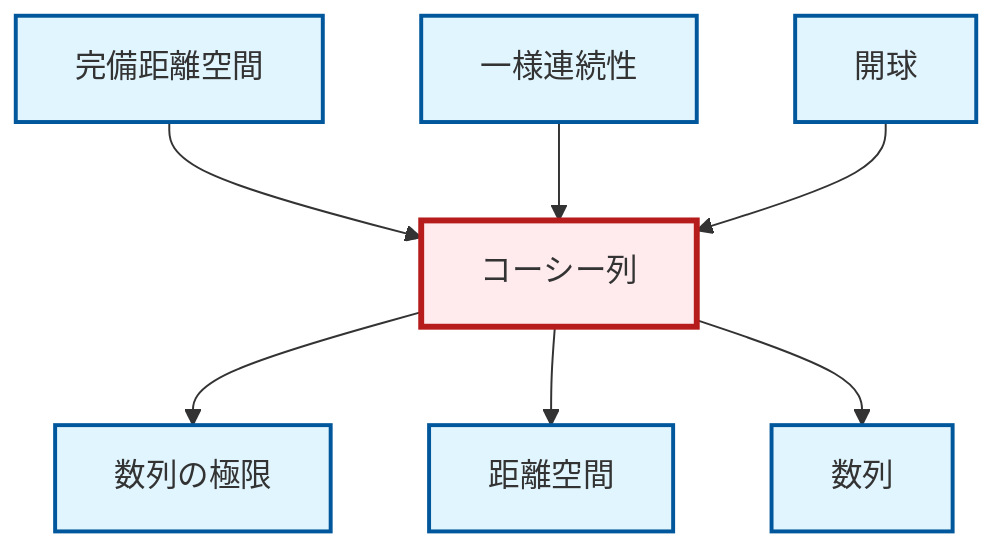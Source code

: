 graph TD
    classDef definition fill:#e1f5fe,stroke:#01579b,stroke-width:2px
    classDef theorem fill:#f3e5f5,stroke:#4a148c,stroke-width:2px
    classDef axiom fill:#fff3e0,stroke:#e65100,stroke-width:2px
    classDef example fill:#e8f5e9,stroke:#1b5e20,stroke-width:2px
    classDef current fill:#ffebee,stroke:#b71c1c,stroke-width:3px
    def-sequence["数列"]:::definition
    def-uniform-continuity["一様連続性"]:::definition
    def-cauchy-sequence["コーシー列"]:::definition
    def-metric-space["距離空間"]:::definition
    def-open-ball["開球"]:::definition
    def-complete-metric-space["完備距離空間"]:::definition
    def-limit["数列の極限"]:::definition
    def-complete-metric-space --> def-cauchy-sequence
    def-cauchy-sequence --> def-limit
    def-cauchy-sequence --> def-metric-space
    def-cauchy-sequence --> def-sequence
    def-uniform-continuity --> def-cauchy-sequence
    def-open-ball --> def-cauchy-sequence
    class def-cauchy-sequence current